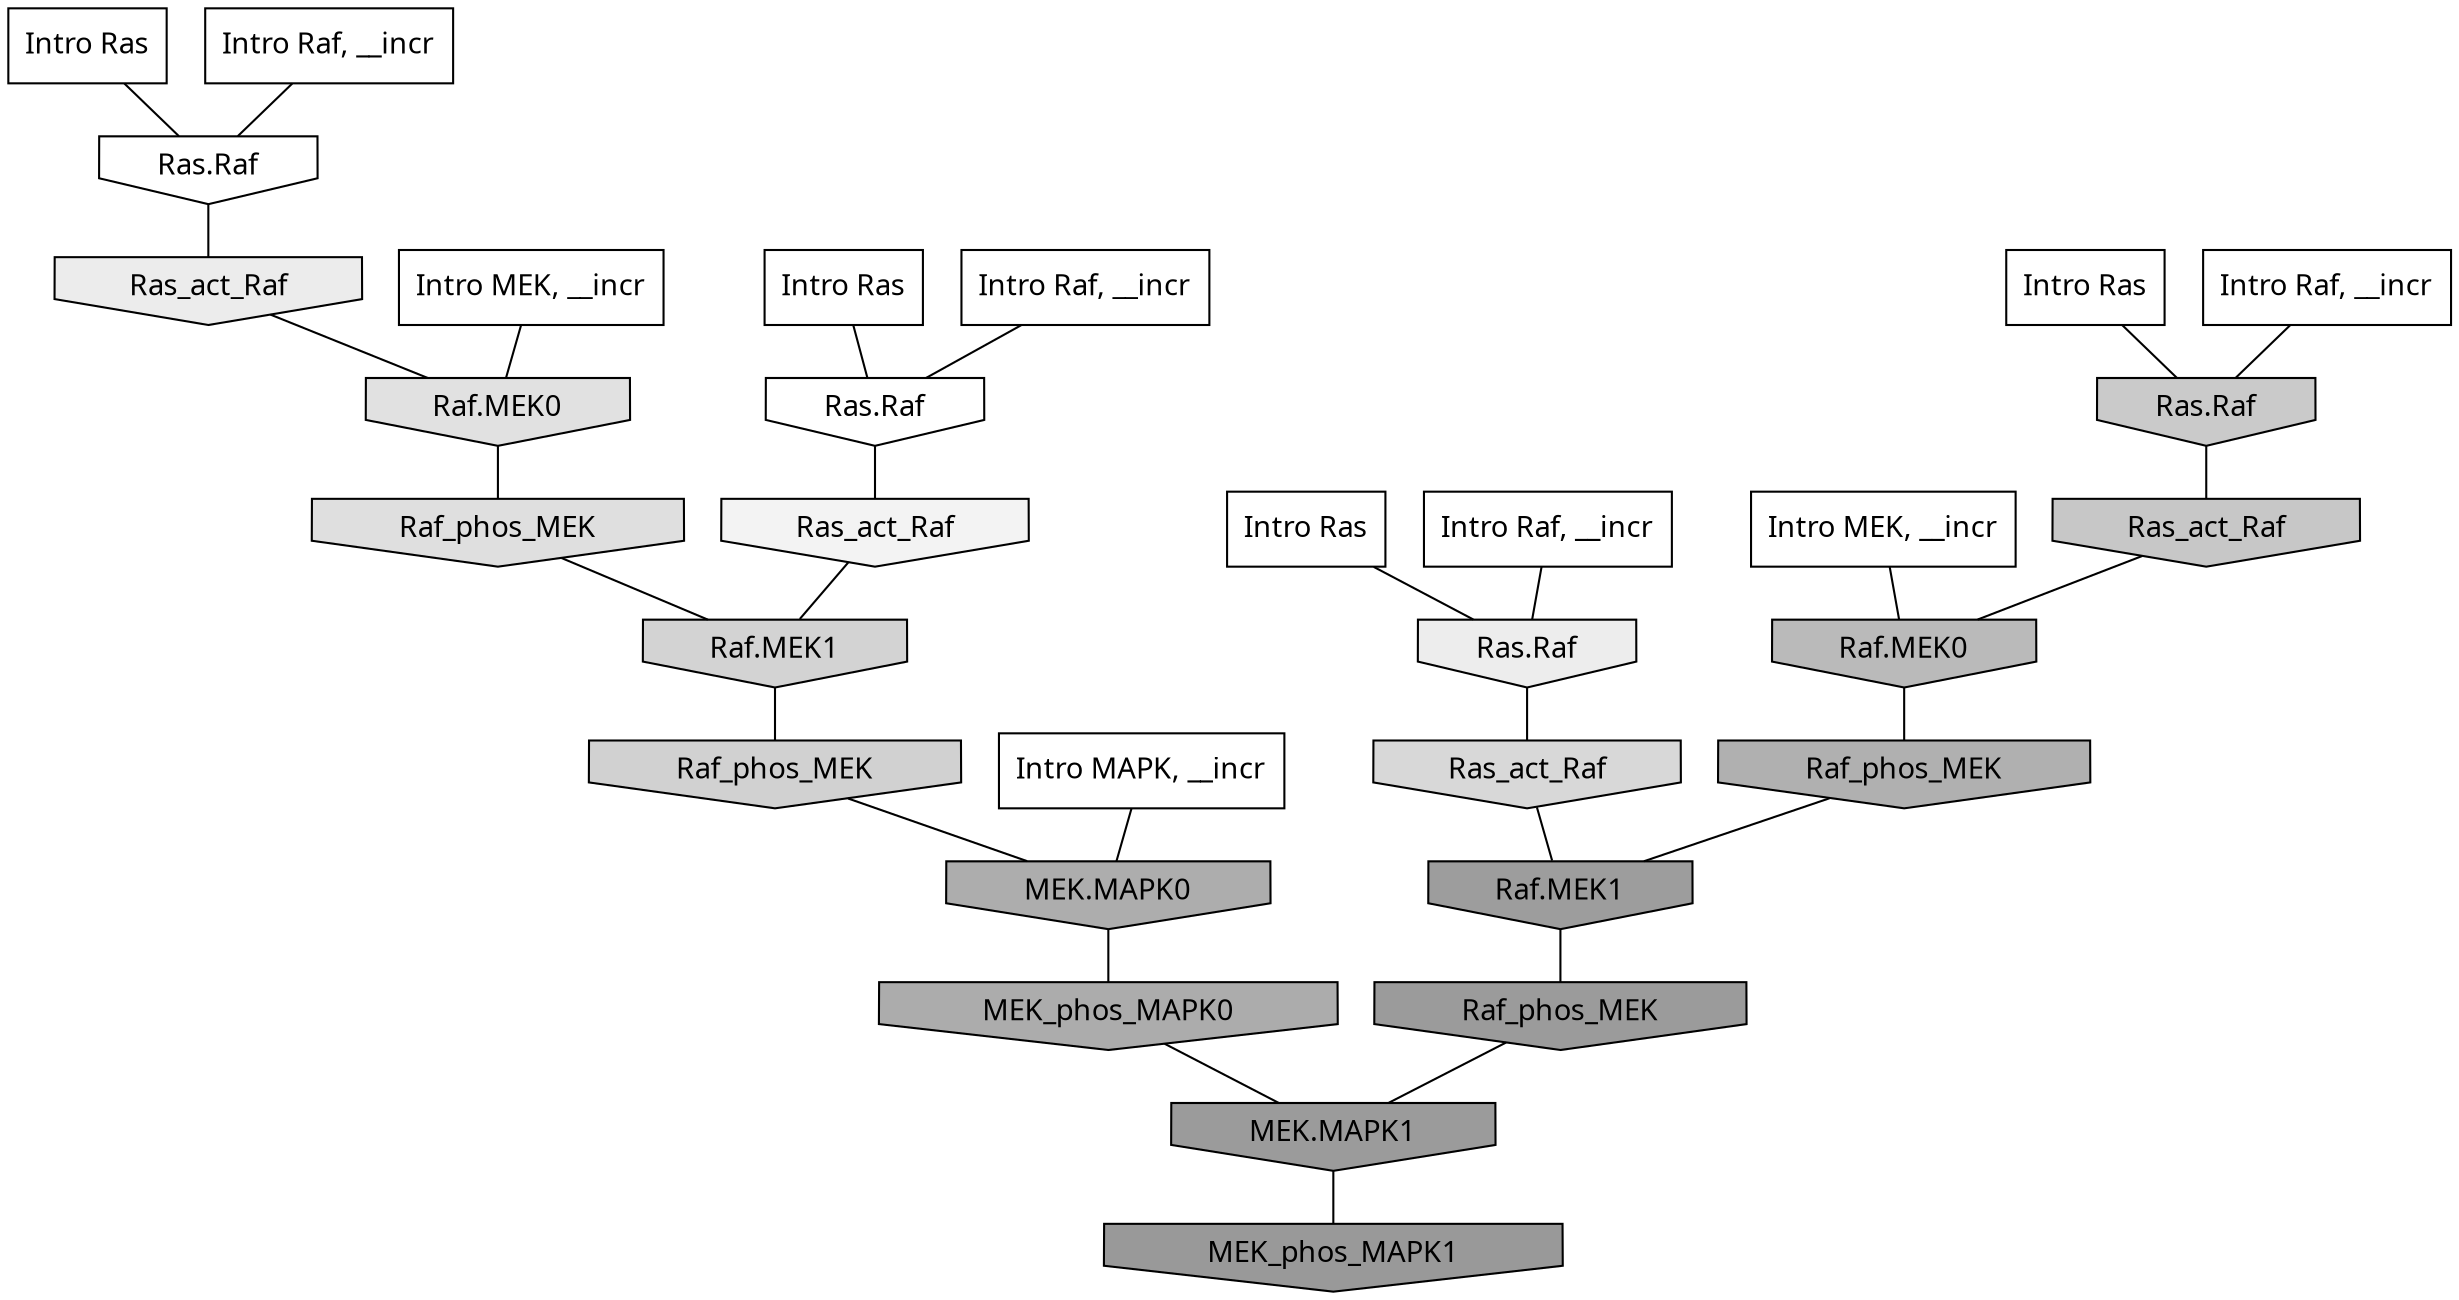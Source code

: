 digraph G{
  rankdir="TB";
  ranksep=0.30;
  node [fontname="CMU Serif"];
  edge [fontname="CMU Serif"];
  
  14 [label="Intro Ras", shape=rectangle, style=filled, fillcolor="0.000 0.000 1.000"]
  
  69 [label="Intro Ras", shape=rectangle, style=filled, fillcolor="0.000 0.000 1.000"]
  
  83 [label="Intro Ras", shape=rectangle, style=filled, fillcolor="0.000 0.000 1.000"]
  
  87 [label="Intro Ras", shape=rectangle, style=filled, fillcolor="0.000 0.000 1.000"]
  
  138 [label="Intro Raf, __incr", shape=rectangle, style=filled, fillcolor="0.000 0.000 1.000"]
  
  150 [label="Intro Raf, __incr", shape=rectangle, style=filled, fillcolor="0.000 0.000 1.000"]
  
  383 [label="Intro Raf, __incr", shape=rectangle, style=filled, fillcolor="0.000 0.000 1.000"]
  
  777 [label="Intro Raf, __incr", shape=rectangle, style=filled, fillcolor="0.000 0.000 1.000"]
  
  1495 [label="Intro MEK, __incr", shape=rectangle, style=filled, fillcolor="0.000 0.000 1.000"]
  
  1688 [label="Intro MEK, __incr", shape=rectangle, style=filled, fillcolor="0.000 0.000 1.000"]
  
  2605 [label="Intro MAPK, __incr", shape=rectangle, style=filled, fillcolor="0.000 0.000 1.000"]
  
  3220 [label="Ras.Raf", shape=invhouse, style=filled, fillcolor="0.000 0.000 1.000"]
  
  3276 [label="Ras.Raf", shape=invhouse, style=filled, fillcolor="0.000 0.000 1.000"]
  
  3641 [label="Ras_act_Raf", shape=invhouse, style=filled, fillcolor="0.000 0.000 0.952"]
  
  3958 [label="Ras.Raf", shape=invhouse, style=filled, fillcolor="0.000 0.000 0.928"]
  
  4025 [label="Ras_act_Raf", shape=invhouse, style=filled, fillcolor="0.000 0.000 0.924"]
  
  4648 [label="Raf.MEK0", shape=invhouse, style=filled, fillcolor="0.000 0.000 0.880"]
  
  4778 [label="Raf_phos_MEK", shape=invhouse, style=filled, fillcolor="0.000 0.000 0.873"]
  
  5210 [label="Ras_act_Raf", shape=invhouse, style=filled, fillcolor="0.000 0.000 0.846"]
  
  5521 [label="Raf.MEK1", shape=invhouse, style=filled, fillcolor="0.000 0.000 0.828"]
  
  5673 [label="Raf_phos_MEK", shape=invhouse, style=filled, fillcolor="0.000 0.000 0.820"]
  
  6231 [label="Ras.Raf", shape=invhouse, style=filled, fillcolor="0.000 0.000 0.791"]
  
  6528 [label="Ras_act_Raf", shape=invhouse, style=filled, fillcolor="0.000 0.000 0.778"]
  
  7990 [label="Raf.MEK0", shape=invhouse, style=filled, fillcolor="0.000 0.000 0.728"]
  
  9365 [label="Raf_phos_MEK", shape=invhouse, style=filled, fillcolor="0.000 0.000 0.689"]
  
  9940 [label="MEK.MAPK0", shape=invhouse, style=filled, fillcolor="0.000 0.000 0.677"]
  
  10124 [label="MEK_phos_MAPK0", shape=invhouse, style=filled, fillcolor="0.000 0.000 0.673"]
  
  13137 [label="Raf.MEK1", shape=invhouse, style=filled, fillcolor="0.000 0.000 0.617"]
  
  13815 [label="Raf_phos_MEK", shape=invhouse, style=filled, fillcolor="0.000 0.000 0.607"]
  
  13834 [label="MEK.MAPK1", shape=invhouse, style=filled, fillcolor="0.000 0.000 0.607"]
  
  14367 [label="MEK_phos_MAPK1", shape=invhouse, style=filled, fillcolor="0.000 0.000 0.600"]
  
  
  13834 -> 14367 [dir=none, color="0.000 0.000 0.000"] 
  13815 -> 13834 [dir=none, color="0.000 0.000 0.000"] 
  13137 -> 13815 [dir=none, color="0.000 0.000 0.000"] 
  10124 -> 13834 [dir=none, color="0.000 0.000 0.000"] 
  9940 -> 10124 [dir=none, color="0.000 0.000 0.000"] 
  9365 -> 13137 [dir=none, color="0.000 0.000 0.000"] 
  7990 -> 9365 [dir=none, color="0.000 0.000 0.000"] 
  6528 -> 7990 [dir=none, color="0.000 0.000 0.000"] 
  6231 -> 6528 [dir=none, color="0.000 0.000 0.000"] 
  5673 -> 9940 [dir=none, color="0.000 0.000 0.000"] 
  5521 -> 5673 [dir=none, color="0.000 0.000 0.000"] 
  5210 -> 13137 [dir=none, color="0.000 0.000 0.000"] 
  4778 -> 5521 [dir=none, color="0.000 0.000 0.000"] 
  4648 -> 4778 [dir=none, color="0.000 0.000 0.000"] 
  4025 -> 4648 [dir=none, color="0.000 0.000 0.000"] 
  3958 -> 5210 [dir=none, color="0.000 0.000 0.000"] 
  3641 -> 5521 [dir=none, color="0.000 0.000 0.000"] 
  3276 -> 3641 [dir=none, color="0.000 0.000 0.000"] 
  3220 -> 4025 [dir=none, color="0.000 0.000 0.000"] 
  2605 -> 9940 [dir=none, color="0.000 0.000 0.000"] 
  1688 -> 7990 [dir=none, color="0.000 0.000 0.000"] 
  1495 -> 4648 [dir=none, color="0.000 0.000 0.000"] 
  777 -> 3276 [dir=none, color="0.000 0.000 0.000"] 
  383 -> 3220 [dir=none, color="0.000 0.000 0.000"] 
  150 -> 3958 [dir=none, color="0.000 0.000 0.000"] 
  138 -> 6231 [dir=none, color="0.000 0.000 0.000"] 
  87 -> 6231 [dir=none, color="0.000 0.000 0.000"] 
  83 -> 3958 [dir=none, color="0.000 0.000 0.000"] 
  69 -> 3276 [dir=none, color="0.000 0.000 0.000"] 
  14 -> 3220 [dir=none, color="0.000 0.000 0.000"] 
  
  }
